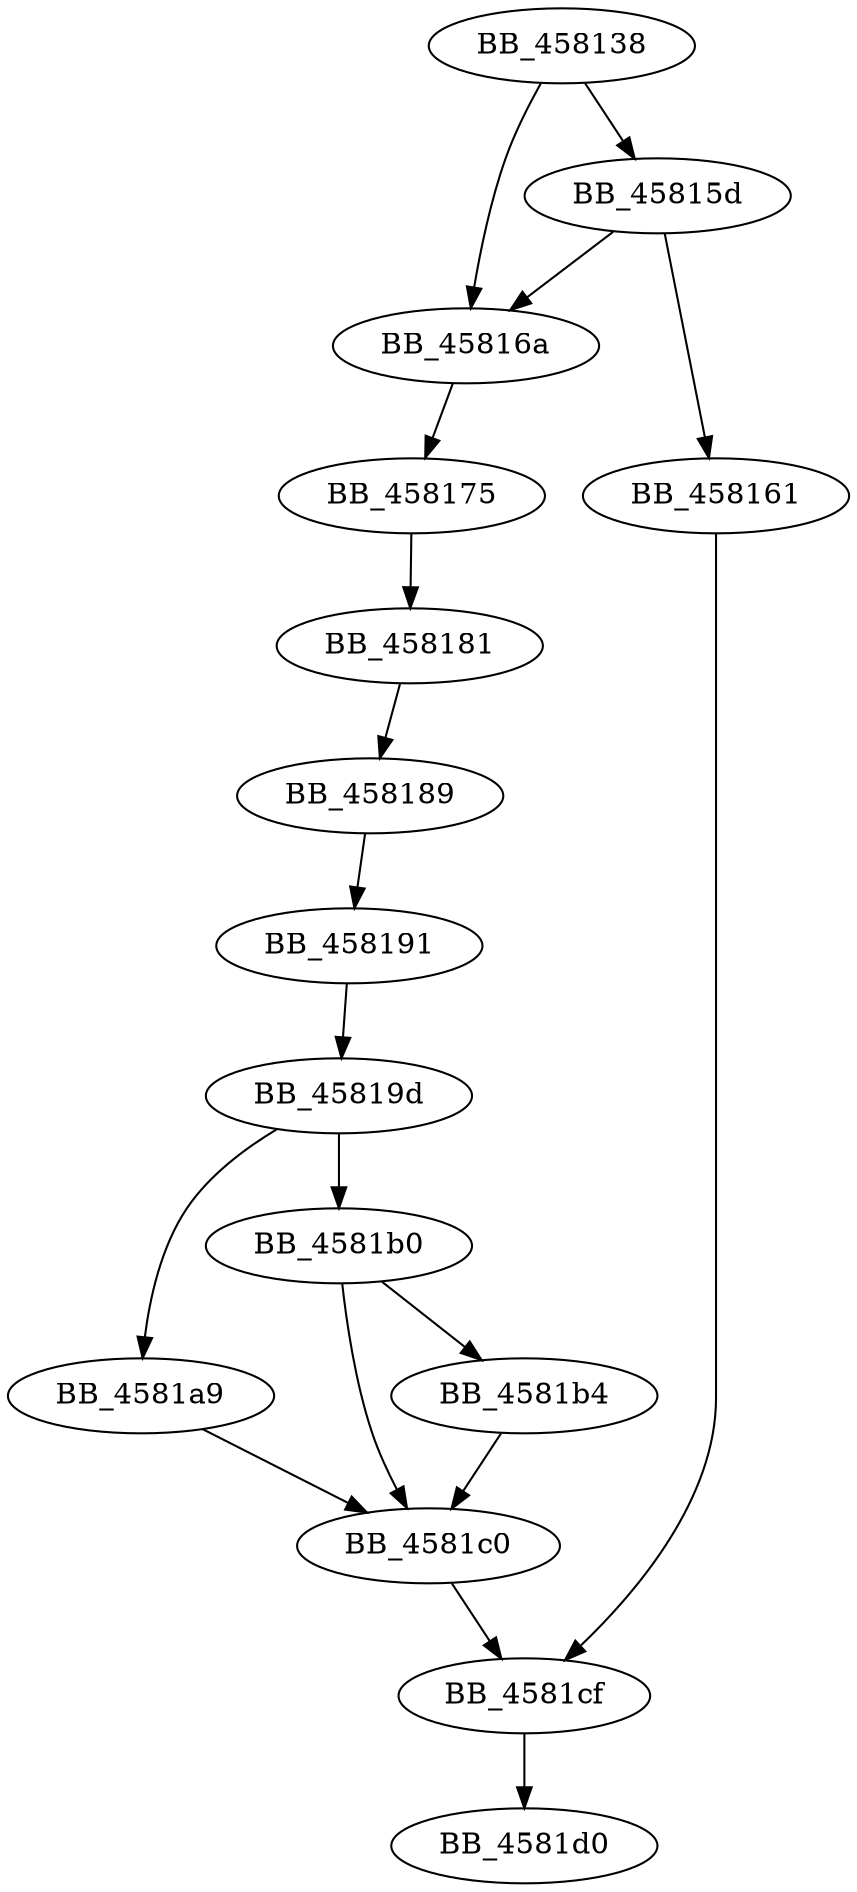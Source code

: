 DiGraph sub_458138{
BB_458138->BB_45815d
BB_458138->BB_45816a
BB_45815d->BB_458161
BB_45815d->BB_45816a
BB_458161->BB_4581cf
BB_45816a->BB_458175
BB_458175->BB_458181
BB_458181->BB_458189
BB_458189->BB_458191
BB_458191->BB_45819d
BB_45819d->BB_4581a9
BB_45819d->BB_4581b0
BB_4581a9->BB_4581c0
BB_4581b0->BB_4581b4
BB_4581b0->BB_4581c0
BB_4581b4->BB_4581c0
BB_4581c0->BB_4581cf
BB_4581cf->BB_4581d0
}
